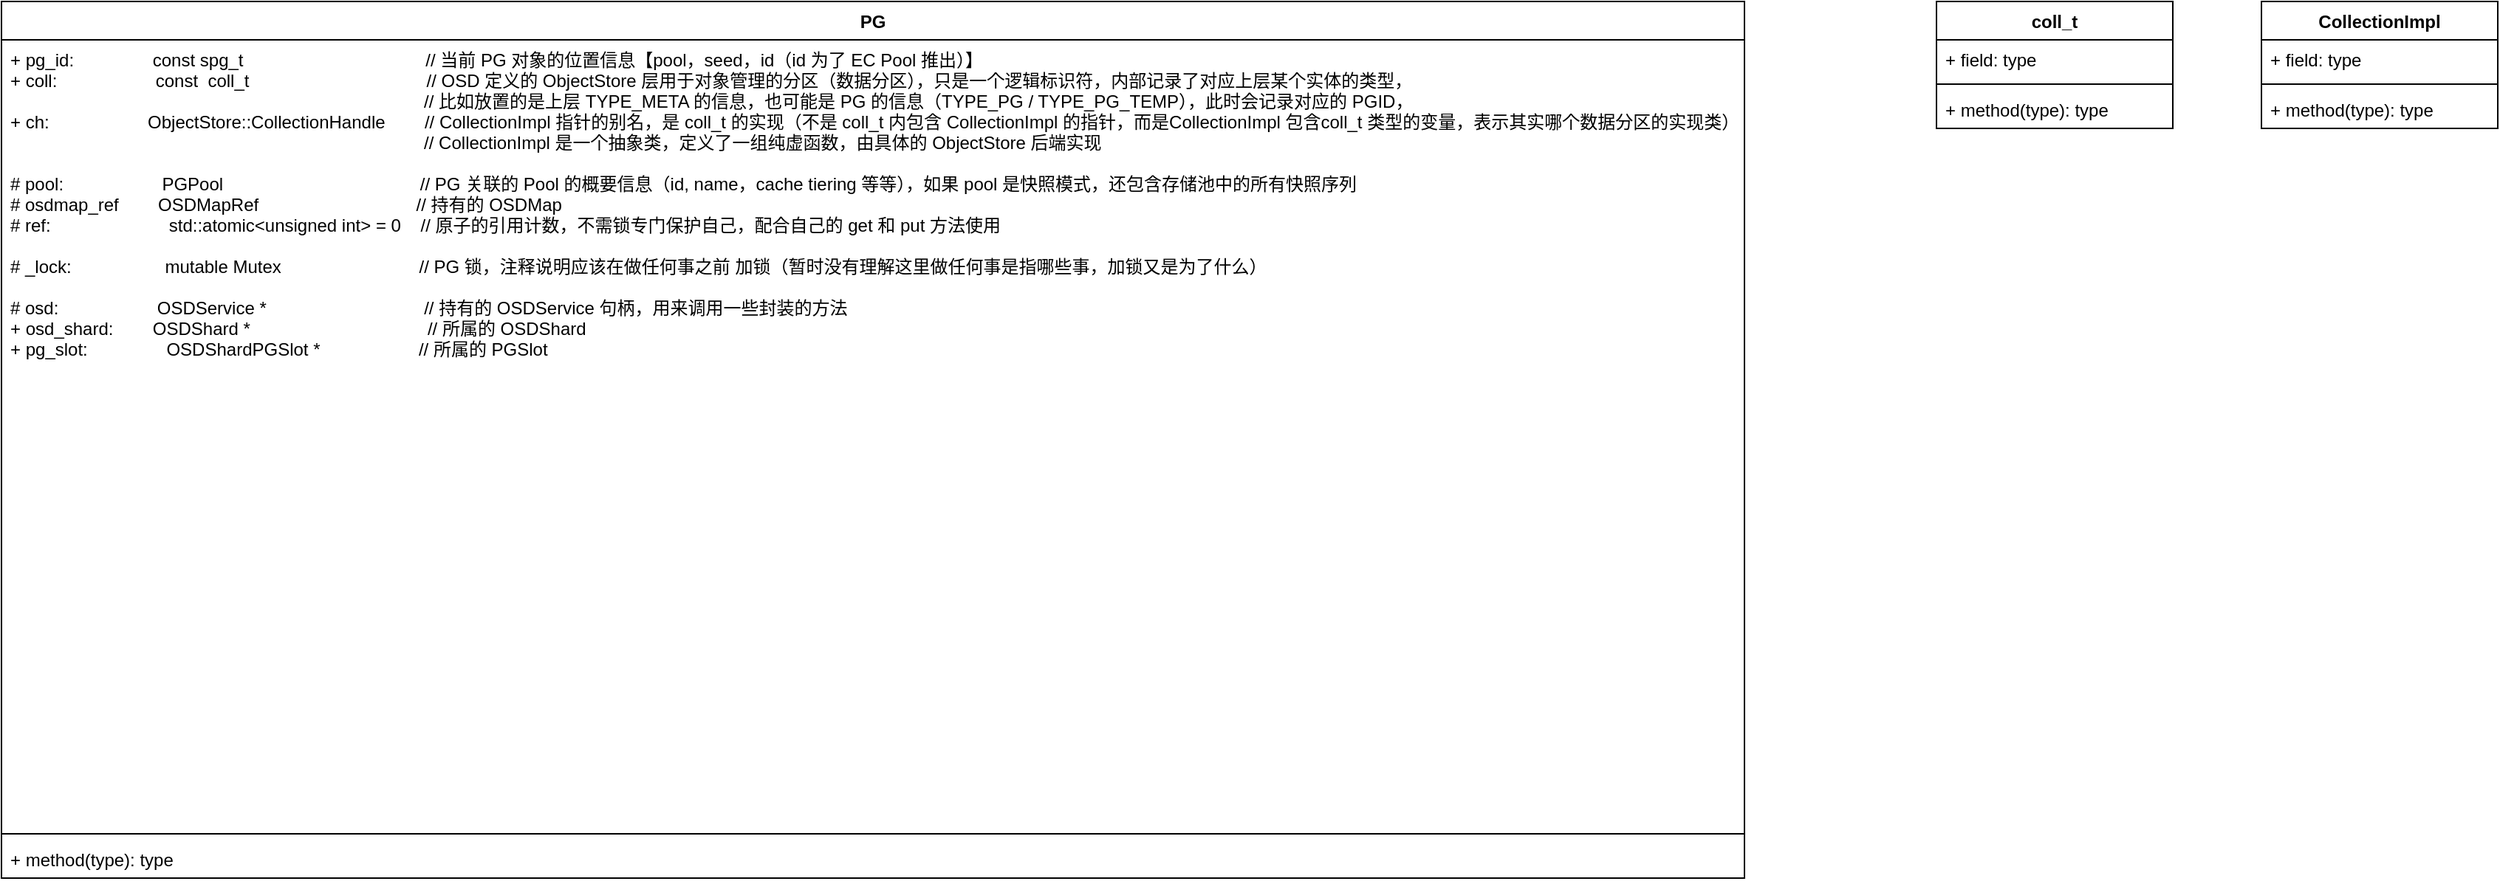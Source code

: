 <mxfile version="20.5.3" type="github">
  <diagram id="uu2zIbwYQYIQboB9MT9b" name="第 1 页">
    <mxGraphModel dx="1808" dy="531" grid="1" gridSize="10" guides="1" tooltips="1" connect="1" arrows="1" fold="1" page="1" pageScale="1" pageWidth="827" pageHeight="1169" math="0" shadow="0">
      <root>
        <mxCell id="0" />
        <mxCell id="1" parent="0" />
        <mxCell id="wiP-Ao2mlotpsVeON09L-2" value="PG" style="swimlane;fontStyle=1;align=center;verticalAlign=top;childLayout=stackLayout;horizontal=1;startSize=26;horizontalStack=0;resizeParent=1;resizeParentMax=0;resizeLast=0;collapsible=1;marginBottom=0;" vertex="1" parent="1">
          <mxGeometry x="-190" y="110" width="1180" height="594" as="geometry" />
        </mxCell>
        <mxCell id="wiP-Ao2mlotpsVeON09L-3" value="+ pg_id:                const spg_t                                     // 当前 PG 对象的位置信息【pool，seed，id（id 为了 EC Pool 推出）】 &#xa;+ coll:                    const  coll_t                                    // OSD 定义的 ObjectStore 层用于对象管理的分区（数据分区），只是一个逻辑标识符，内部记录了对应上层某个实体的类型，&#xa;                                                                                    // 比如放置的是上层 TYPE_META 的信息，也可能是 PG 的信息（TYPE_PG / TYPE_PG_TEMP），此时会记录对应的 PGID，&#xa;+ ch:                    ObjectStore::CollectionHandle        // CollectionImpl 指针的别名，是 coll_t 的实现（不是 coll_t 内包含 CollectionImpl 的指针，而是CollectionImpl 包含coll_t 类型的变量，表示其实哪个数据分区的实现类）&#xa;                                                                                    // CollectionImpl 是一个抽象类，定义了一组纯虚函数，由具体的 ObjectStore 后端实现&#xa;&#xa;# pool:                    PGPool                                        // PG 关联的 Pool 的概要信息（id, name，cache tiering 等等），如果 pool 是快照模式，还包含存储池中的所有快照序列&#xa;# osdmap_ref        OSDMapRef                                // 持有的 OSDMap&#xa;# ref:                        std::atomic&lt;unsigned int&gt; = 0    // 原子的引用计数，不需锁专门保护自己，配合自己的 get 和 put 方法使用&#xa;&#xa;# _lock:                   mutable Mutex                            // PG 锁，注释说明应该在做任何事之前 加锁（暂时没有理解这里做任何事是指哪些事，加锁又是为了什么）&#xa;&#xa;# osd:                    OSDService *                                // 持有的 OSDService 句柄，用来调用一些封装的方法&#xa;+ osd_shard:        OSDShard *                                    // 所属的 OSDShard&#xa;+ pg_slot:                OSDShardPGSlot *                    // 所属的 PGSlot" style="text;strokeColor=none;fillColor=none;align=left;verticalAlign=top;spacingLeft=4;spacingRight=4;overflow=hidden;rotatable=0;points=[[0,0.5],[1,0.5]];portConstraint=eastwest;" vertex="1" parent="wiP-Ao2mlotpsVeON09L-2">
          <mxGeometry y="26" width="1180" height="534" as="geometry" />
        </mxCell>
        <mxCell id="wiP-Ao2mlotpsVeON09L-4" value="" style="line;strokeWidth=1;fillColor=none;align=left;verticalAlign=middle;spacingTop=-1;spacingLeft=3;spacingRight=3;rotatable=0;labelPosition=right;points=[];portConstraint=eastwest;strokeColor=inherit;" vertex="1" parent="wiP-Ao2mlotpsVeON09L-2">
          <mxGeometry y="560" width="1180" height="8" as="geometry" />
        </mxCell>
        <mxCell id="wiP-Ao2mlotpsVeON09L-5" value="+ method(type): type" style="text;strokeColor=none;fillColor=none;align=left;verticalAlign=top;spacingLeft=4;spacingRight=4;overflow=hidden;rotatable=0;points=[[0,0.5],[1,0.5]];portConstraint=eastwest;" vertex="1" parent="wiP-Ao2mlotpsVeON09L-2">
          <mxGeometry y="568" width="1180" height="26" as="geometry" />
        </mxCell>
        <mxCell id="wiP-Ao2mlotpsVeON09L-6" value="coll_t" style="swimlane;fontStyle=1;align=center;verticalAlign=top;childLayout=stackLayout;horizontal=1;startSize=26;horizontalStack=0;resizeParent=1;resizeParentMax=0;resizeLast=0;collapsible=1;marginBottom=0;" vertex="1" parent="1">
          <mxGeometry x="1120" y="110" width="160" height="86" as="geometry" />
        </mxCell>
        <mxCell id="wiP-Ao2mlotpsVeON09L-7" value="+ field: type" style="text;strokeColor=none;fillColor=none;align=left;verticalAlign=top;spacingLeft=4;spacingRight=4;overflow=hidden;rotatable=0;points=[[0,0.5],[1,0.5]];portConstraint=eastwest;" vertex="1" parent="wiP-Ao2mlotpsVeON09L-6">
          <mxGeometry y="26" width="160" height="26" as="geometry" />
        </mxCell>
        <mxCell id="wiP-Ao2mlotpsVeON09L-8" value="" style="line;strokeWidth=1;fillColor=none;align=left;verticalAlign=middle;spacingTop=-1;spacingLeft=3;spacingRight=3;rotatable=0;labelPosition=right;points=[];portConstraint=eastwest;strokeColor=inherit;" vertex="1" parent="wiP-Ao2mlotpsVeON09L-6">
          <mxGeometry y="52" width="160" height="8" as="geometry" />
        </mxCell>
        <mxCell id="wiP-Ao2mlotpsVeON09L-9" value="+ method(type): type" style="text;strokeColor=none;fillColor=none;align=left;verticalAlign=top;spacingLeft=4;spacingRight=4;overflow=hidden;rotatable=0;points=[[0,0.5],[1,0.5]];portConstraint=eastwest;" vertex="1" parent="wiP-Ao2mlotpsVeON09L-6">
          <mxGeometry y="60" width="160" height="26" as="geometry" />
        </mxCell>
        <mxCell id="wiP-Ao2mlotpsVeON09L-10" value="CollectionImpl" style="swimlane;fontStyle=1;align=center;verticalAlign=top;childLayout=stackLayout;horizontal=1;startSize=26;horizontalStack=0;resizeParent=1;resizeParentMax=0;resizeLast=0;collapsible=1;marginBottom=0;" vertex="1" parent="1">
          <mxGeometry x="1340" y="110" width="160" height="86" as="geometry" />
        </mxCell>
        <mxCell id="wiP-Ao2mlotpsVeON09L-11" value="+ field: type" style="text;strokeColor=none;fillColor=none;align=left;verticalAlign=top;spacingLeft=4;spacingRight=4;overflow=hidden;rotatable=0;points=[[0,0.5],[1,0.5]];portConstraint=eastwest;" vertex="1" parent="wiP-Ao2mlotpsVeON09L-10">
          <mxGeometry y="26" width="160" height="26" as="geometry" />
        </mxCell>
        <mxCell id="wiP-Ao2mlotpsVeON09L-12" value="" style="line;strokeWidth=1;fillColor=none;align=left;verticalAlign=middle;spacingTop=-1;spacingLeft=3;spacingRight=3;rotatable=0;labelPosition=right;points=[];portConstraint=eastwest;strokeColor=inherit;" vertex="1" parent="wiP-Ao2mlotpsVeON09L-10">
          <mxGeometry y="52" width="160" height="8" as="geometry" />
        </mxCell>
        <mxCell id="wiP-Ao2mlotpsVeON09L-13" value="+ method(type): type" style="text;strokeColor=none;fillColor=none;align=left;verticalAlign=top;spacingLeft=4;spacingRight=4;overflow=hidden;rotatable=0;points=[[0,0.5],[1,0.5]];portConstraint=eastwest;" vertex="1" parent="wiP-Ao2mlotpsVeON09L-10">
          <mxGeometry y="60" width="160" height="26" as="geometry" />
        </mxCell>
      </root>
    </mxGraphModel>
  </diagram>
</mxfile>
